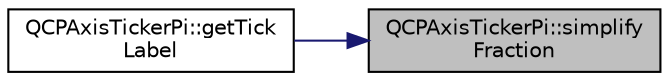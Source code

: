 digraph "QCPAxisTickerPi::simplifyFraction"
{
 // LATEX_PDF_SIZE
  edge [fontname="Helvetica",fontsize="10",labelfontname="Helvetica",labelfontsize="10"];
  node [fontname="Helvetica",fontsize="10",shape=record];
  rankdir="RL";
  Node1 [label="QCPAxisTickerPi::simplify\lFraction",height=0.2,width=0.4,color="black", fillcolor="grey75", style="filled", fontcolor="black",tooltip=" "];
  Node1 -> Node2 [dir="back",color="midnightblue",fontsize="10",style="solid",fontname="Helvetica"];
  Node2 [label="QCPAxisTickerPi::getTick\lLabel",height=0.2,width=0.4,color="black", fillcolor="white", style="filled",URL="$classQCPAxisTickerPi.html#a9a087d931d4344b8a91d5cecceff7109",tooltip=" "];
}
